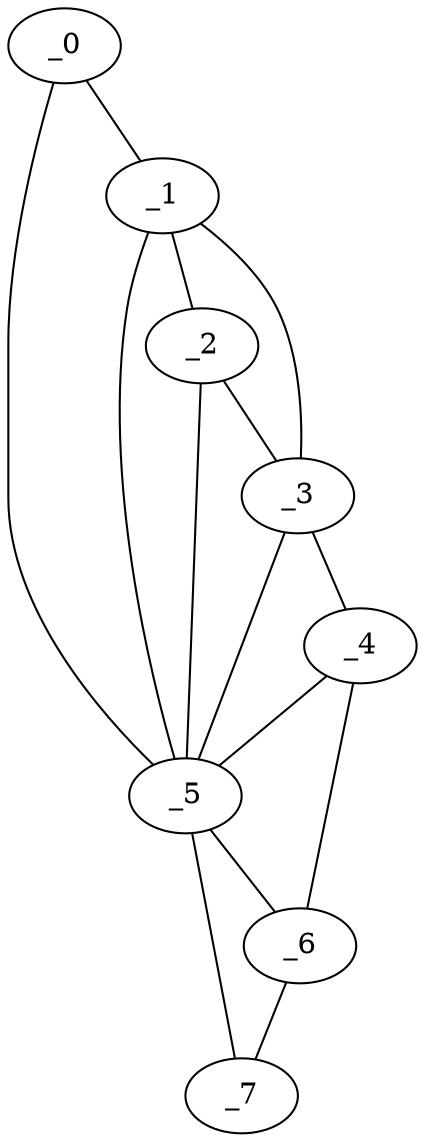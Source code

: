 graph "obj11__180.gxl" {
	_0	 [x=7,
		y=45];
	_1	 [x=47,
		y=32];
	_0 -- _1	 [valence=1];
	_5	 [x=75,
		y=52];
	_0 -- _5	 [valence=1];
	_2	 [x=51,
		y=31];
	_1 -- _2	 [valence=1];
	_3	 [x=58,
		y=29];
	_1 -- _3	 [valence=1];
	_1 -- _5	 [valence=2];
	_2 -- _3	 [valence=2];
	_2 -- _5	 [valence=2];
	_4	 [x=73,
		y=28];
	_3 -- _4	 [valence=1];
	_3 -- _5	 [valence=2];
	_4 -- _5	 [valence=2];
	_6	 [x=95,
		y=29];
	_4 -- _6	 [valence=1];
	_5 -- _6	 [valence=2];
	_7	 [x=120,
		y=39];
	_5 -- _7	 [valence=1];
	_6 -- _7	 [valence=1];
}
